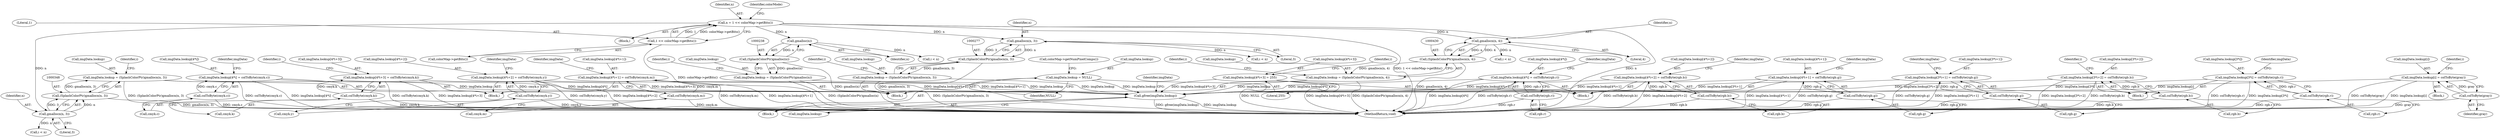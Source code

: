 digraph "0_poppler_7b2d314a61fd0e12f47c62996cb49ec0d1ba747a_10@API" {
"1000558" [label="(Call,gfree(imgData.lookup))"];
"1000454" [label="(Call,imgData.lookup[4*i] = colToByte(cmyk.c))"];
"1000462" [label="(Call,colToByte(cmyk.c))"];
"1000343" [label="(Call,imgData.lookup = (SplashColorPtr)gmallocn(n, 3))"];
"1000347" [label="(Call,(SplashColorPtr)gmallocn(n, 3))"];
"1000349" [label="(Call,gmallocn(n, 3))"];
"1000223" [label="(Call,n = 1 << colorMap->getBits())"];
"1000225" [label="(Call,1 << colorMap->getBits())"];
"1000213" [label="(Call,imgData.lookup = NULL)"];
"1000466" [label="(Call,imgData.lookup[4*i+1] = colToByte(cmyk.m))"];
"1000476" [label="(Call,colToByte(cmyk.m))"];
"1000425" [label="(Call,imgData.lookup = (SplashColorPtr)gmallocn(n, 4))"];
"1000429" [label="(Call,(SplashColorPtr)gmallocn(n, 4))"];
"1000431" [label="(Call,gmallocn(n, 4))"];
"1000327" [label="(Call,imgData.lookup[3*i+2] = colToByte(rgb.b))"];
"1000337" [label="(Call,colToByte(rgb.b))"];
"1000494" [label="(Call,imgData.lookup[4*i+3] = colToByte(cmyk.k))"];
"1000504" [label="(Call,colToByte(cmyk.k))"];
"1000372" [label="(Call,imgData.lookup[4*i] = colToByte(rgb.r))"];
"1000380" [label="(Call,colToByte(rgb.r))"];
"1000412" [label="(Call,imgData.lookup[4*i+3] = 255)"];
"1000301" [label="(Call,imgData.lookup[3*i] = colToByte(rgb.r))"];
"1000309" [label="(Call,colToByte(rgb.r))"];
"1000261" [label="(Call,imgData.lookup[i] = colToByte(gray))"];
"1000267" [label="(Call,colToByte(gray))"];
"1000272" [label="(Call,imgData.lookup = (SplashColorPtr)gmallocn(n, 3))"];
"1000276" [label="(Call,(SplashColorPtr)gmallocn(n, 3))"];
"1000278" [label="(Call,gmallocn(n, 3))"];
"1000233" [label="(Call,imgData.lookup = (SplashColorPtr)gmalloc(n))"];
"1000237" [label="(Call,(SplashColorPtr)gmalloc(n))"];
"1000239" [label="(Call,gmalloc(n))"];
"1000480" [label="(Call,imgData.lookup[4*i+2] = colToByte(cmyk.y))"];
"1000490" [label="(Call,colToByte(cmyk.y))"];
"1000313" [label="(Call,imgData.lookup[3*i+1] = colToByte(rgb.g))"];
"1000323" [label="(Call,colToByte(rgb.g))"];
"1000398" [label="(Call,imgData.lookup[4*i+2] = colToByte(rgb.b))"];
"1000408" [label="(Call,colToByte(rgb.b))"];
"1000384" [label="(Call,imgData.lookup[4*i+1] = colToByte(rgb.g))"];
"1000394" [label="(Call,colToByte(rgb.g))"];
"1000272" [label="(Call,imgData.lookup = (SplashColorPtr)gmallocn(n, 3))"];
"1000481" [label="(Call,imgData.lookup[4*i+2])"];
"1000559" [label="(Call,imgData.lookup)"];
"1000343" [label="(Call,imgData.lookup = (SplashColorPtr)gmallocn(n, 3))"];
"1000563" [label="(Identifier,imgData)"];
"1000214" [label="(Call,imgData.lookup)"];
"1000438" [label="(Call,i < n)"];
"1000262" [label="(Call,imgData.lookup[i])"];
"1000477" [label="(Call,cmyk.m)"];
"1000217" [label="(Identifier,NULL)"];
"1000380" [label="(Call,colToByte(rgb.r))"];
"1000356" [label="(Call,i < n)"];
"1000290" [label="(Block,)"];
"1000408" [label="(Call,colToByte(rgb.b))"];
"1000313" [label="(Call,imgData.lookup[3*i+1] = colToByte(rgb.g))"];
"1000351" [label="(Literal,3)"];
"1000495" [label="(Call,imgData.lookup[4*i+3])"];
"1000491" [label="(Call,cmyk.y)"];
"1000323" [label="(Call,colToByte(rgb.g))"];
"1000442" [label="(Identifier,i)"];
"1000398" [label="(Call,imgData.lookup[4*i+2] = colToByte(rgb.b))"];
"1000429" [label="(Call,(SplashColorPtr)gmallocn(n, 4))"];
"1000415" [label="(Identifier,imgData)"];
"1000558" [label="(Call,gfree(imgData.lookup))"];
"1000234" [label="(Call,imgData.lookup)"];
"1000226" [label="(Literal,1)"];
"1000268" [label="(Identifier,gray)"];
"1000395" [label="(Call,rgb.g)"];
"1000443" [label="(Block,)"];
"1000412" [label="(Call,imgData.lookup[4*i+3] = 255)"];
"1000220" [label="(Call,colorMap->getNumPixelComps())"];
"1000249" [label="(Identifier,i)"];
"1000330" [label="(Identifier,imgData)"];
"1000401" [label="(Identifier,imgData)"];
"1000237" [label="(Call,(SplashColorPtr)gmalloc(n))"];
"1000261" [label="(Call,imgData.lookup[i] = colToByte(gray))"];
"1000240" [label="(Identifier,n)"];
"1000394" [label="(Call,colToByte(rgb.g))"];
"1000504" [label="(Call,colToByte(cmyk.k))"];
"1000279" [label="(Identifier,n)"];
"1000349" [label="(Call,gmallocn(n, 3))"];
"1000361" [label="(Block,)"];
"1000433" [label="(Literal,4)"];
"1000245" [label="(Call,i < n)"];
"1000431" [label="(Call,gmallocn(n, 4))"];
"1000224" [label="(Identifier,n)"];
"1000425" [label="(Call,imgData.lookup = (SplashColorPtr)gmallocn(n, 4))"];
"1000302" [label="(Call,imgData.lookup[3*i])"];
"1000454" [label="(Call,imgData.lookup[4*i] = colToByte(cmyk.c))"];
"1000384" [label="(Call,imgData.lookup[4*i+1] = colToByte(rgb.g))"];
"1000463" [label="(Call,cmyk.c)"];
"1000327" [label="(Call,imgData.lookup[3*i+2] = colToByte(rgb.b))"];
"1000469" [label="(Identifier,imgData)"];
"1000497" [label="(Identifier,imgData)"];
"1000239" [label="(Call,gmalloc(n))"];
"1000354" [label="(Identifier,i)"];
"1000426" [label="(Call,imgData.lookup)"];
"1000278" [label="(Call,gmallocn(n, 3))"];
"1000309" [label="(Call,colToByte(rgb.r))"];
"1000467" [label="(Call,imgData.lookup[4*i+1])"];
"1000324" [label="(Call,rgb.g)"];
"1000301" [label="(Call,imgData.lookup[3*i] = colToByte(rgb.r))"];
"1000490" [label="(Call,colToByte(cmyk.y))"];
"1000276" [label="(Call,(SplashColorPtr)gmallocn(n, 3))"];
"1000227" [label="(Call,colorMap->getBits())"];
"1000494" [label="(Call,imgData.lookup[4*i+3] = colToByte(cmyk.k))"];
"1000436" [label="(Identifier,i)"];
"1000243" [label="(Identifier,i)"];
"1000462" [label="(Call,colToByte(cmyk.c))"];
"1000566" [label="(MethodReturn,void)"];
"1000422" [label="(Literal,255)"];
"1000273" [label="(Call,imgData.lookup)"];
"1000338" [label="(Call,rgb.b)"];
"1000344" [label="(Call,imgData.lookup)"];
"1000316" [label="(Identifier,imgData)"];
"1000223" [label="(Call,n = 1 << colorMap->getBits())"];
"1000372" [label="(Call,imgData.lookup[4*i] = colToByte(rgb.r))"];
"1000109" [label="(Block,)"];
"1000225" [label="(Call,1 << colorMap->getBits())"];
"1000476" [label="(Call,colToByte(cmyk.m))"];
"1000483" [label="(Identifier,imgData)"];
"1000222" [label="(Block,)"];
"1000360" [label="(Identifier,i)"];
"1000505" [label="(Call,cmyk.k)"];
"1000280" [label="(Literal,3)"];
"1000480" [label="(Call,imgData.lookup[4*i+2] = colToByte(cmyk.y))"];
"1000387" [label="(Identifier,imgData)"];
"1000413" [label="(Call,imgData.lookup[4*i+3])"];
"1000347" [label="(Call,(SplashColorPtr)gmallocn(n, 3))"];
"1000373" [label="(Call,imgData.lookup[4*i])"];
"1000233" [label="(Call,imgData.lookup = (SplashColorPtr)gmalloc(n))"];
"1000381" [label="(Call,rgb.r)"];
"1000289" [label="(Identifier,i)"];
"1000230" [label="(Block,)"];
"1000213" [label="(Call,imgData.lookup = NULL)"];
"1000229" [label="(Identifier,colorMode)"];
"1000455" [label="(Call,imgData.lookup[4*i])"];
"1000285" [label="(Call,i < n)"];
"1000399" [label="(Call,imgData.lookup[4*i+2])"];
"1000385" [label="(Call,imgData.lookup[4*i+1])"];
"1000267" [label="(Call,colToByte(gray))"];
"1000466" [label="(Call,imgData.lookup[4*i+1] = colToByte(cmyk.m))"];
"1000432" [label="(Identifier,n)"];
"1000310" [label="(Call,rgb.r)"];
"1000283" [label="(Identifier,i)"];
"1000314" [label="(Call,imgData.lookup[3*i+1])"];
"1000350" [label="(Identifier,n)"];
"1000250" [label="(Block,)"];
"1000328" [label="(Call,imgData.lookup[3*i+2])"];
"1000337" [label="(Call,colToByte(rgb.b))"];
"1000409" [label="(Call,rgb.b)"];
"1000558" -> "1000109"  [label="AST: "];
"1000558" -> "1000559"  [label="CFG: "];
"1000559" -> "1000558"  [label="AST: "];
"1000563" -> "1000558"  [label="CFG: "];
"1000558" -> "1000566"  [label="DDG: gfree(imgData.lookup)"];
"1000558" -> "1000566"  [label="DDG: imgData.lookup"];
"1000454" -> "1000558"  [label="DDG: imgData.lookup[4*i]"];
"1000343" -> "1000558"  [label="DDG: imgData.lookup"];
"1000213" -> "1000558"  [label="DDG: imgData.lookup"];
"1000466" -> "1000558"  [label="DDG: imgData.lookup[4*i+1]"];
"1000425" -> "1000558"  [label="DDG: imgData.lookup"];
"1000327" -> "1000558"  [label="DDG: imgData.lookup[3*i+2]"];
"1000494" -> "1000558"  [label="DDG: imgData.lookup[4*i+3]"];
"1000372" -> "1000558"  [label="DDG: imgData.lookup[4*i]"];
"1000412" -> "1000558"  [label="DDG: imgData.lookup[4*i+3]"];
"1000301" -> "1000558"  [label="DDG: imgData.lookup[3*i]"];
"1000261" -> "1000558"  [label="DDG: imgData.lookup[i]"];
"1000272" -> "1000558"  [label="DDG: imgData.lookup"];
"1000233" -> "1000558"  [label="DDG: imgData.lookup"];
"1000480" -> "1000558"  [label="DDG: imgData.lookup[4*i+2]"];
"1000313" -> "1000558"  [label="DDG: imgData.lookup[3*i+1]"];
"1000398" -> "1000558"  [label="DDG: imgData.lookup[4*i+2]"];
"1000384" -> "1000558"  [label="DDG: imgData.lookup[4*i+1]"];
"1000454" -> "1000443"  [label="AST: "];
"1000454" -> "1000462"  [label="CFG: "];
"1000455" -> "1000454"  [label="AST: "];
"1000462" -> "1000454"  [label="AST: "];
"1000469" -> "1000454"  [label="CFG: "];
"1000454" -> "1000566"  [label="DDG: imgData.lookup[4*i]"];
"1000454" -> "1000566"  [label="DDG: colToByte(cmyk.c)"];
"1000462" -> "1000454"  [label="DDG: cmyk.c"];
"1000462" -> "1000463"  [label="CFG: "];
"1000463" -> "1000462"  [label="AST: "];
"1000462" -> "1000566"  [label="DDG: cmyk.c"];
"1000343" -> "1000230"  [label="AST: "];
"1000343" -> "1000347"  [label="CFG: "];
"1000344" -> "1000343"  [label="AST: "];
"1000347" -> "1000343"  [label="AST: "];
"1000354" -> "1000343"  [label="CFG: "];
"1000343" -> "1000566"  [label="DDG: (SplashColorPtr)gmallocn(n, 3)"];
"1000347" -> "1000343"  [label="DDG: gmallocn(n, 3)"];
"1000347" -> "1000349"  [label="CFG: "];
"1000348" -> "1000347"  [label="AST: "];
"1000349" -> "1000347"  [label="AST: "];
"1000347" -> "1000566"  [label="DDG: gmallocn(n, 3)"];
"1000349" -> "1000347"  [label="DDG: n"];
"1000349" -> "1000347"  [label="DDG: 3"];
"1000349" -> "1000351"  [label="CFG: "];
"1000350" -> "1000349"  [label="AST: "];
"1000351" -> "1000349"  [label="AST: "];
"1000223" -> "1000349"  [label="DDG: n"];
"1000349" -> "1000356"  [label="DDG: n"];
"1000223" -> "1000222"  [label="AST: "];
"1000223" -> "1000225"  [label="CFG: "];
"1000224" -> "1000223"  [label="AST: "];
"1000225" -> "1000223"  [label="AST: "];
"1000229" -> "1000223"  [label="CFG: "];
"1000223" -> "1000566"  [label="DDG: 1 << colorMap->getBits()"];
"1000223" -> "1000566"  [label="DDG: n"];
"1000225" -> "1000223"  [label="DDG: 1"];
"1000225" -> "1000223"  [label="DDG: colorMap->getBits()"];
"1000223" -> "1000239"  [label="DDG: n"];
"1000223" -> "1000278"  [label="DDG: n"];
"1000223" -> "1000431"  [label="DDG: n"];
"1000225" -> "1000227"  [label="CFG: "];
"1000226" -> "1000225"  [label="AST: "];
"1000227" -> "1000225"  [label="AST: "];
"1000225" -> "1000566"  [label="DDG: colorMap->getBits()"];
"1000213" -> "1000109"  [label="AST: "];
"1000213" -> "1000217"  [label="CFG: "];
"1000214" -> "1000213"  [label="AST: "];
"1000217" -> "1000213"  [label="AST: "];
"1000220" -> "1000213"  [label="CFG: "];
"1000213" -> "1000566"  [label="DDG: NULL"];
"1000466" -> "1000443"  [label="AST: "];
"1000466" -> "1000476"  [label="CFG: "];
"1000467" -> "1000466"  [label="AST: "];
"1000476" -> "1000466"  [label="AST: "];
"1000483" -> "1000466"  [label="CFG: "];
"1000466" -> "1000566"  [label="DDG: imgData.lookup[4*i+1]"];
"1000466" -> "1000566"  [label="DDG: colToByte(cmyk.m)"];
"1000476" -> "1000466"  [label="DDG: cmyk.m"];
"1000476" -> "1000477"  [label="CFG: "];
"1000477" -> "1000476"  [label="AST: "];
"1000476" -> "1000566"  [label="DDG: cmyk.m"];
"1000425" -> "1000230"  [label="AST: "];
"1000425" -> "1000429"  [label="CFG: "];
"1000426" -> "1000425"  [label="AST: "];
"1000429" -> "1000425"  [label="AST: "];
"1000436" -> "1000425"  [label="CFG: "];
"1000425" -> "1000566"  [label="DDG: (SplashColorPtr)gmallocn(n, 4)"];
"1000429" -> "1000425"  [label="DDG: gmallocn(n, 4)"];
"1000429" -> "1000431"  [label="CFG: "];
"1000430" -> "1000429"  [label="AST: "];
"1000431" -> "1000429"  [label="AST: "];
"1000429" -> "1000566"  [label="DDG: gmallocn(n, 4)"];
"1000431" -> "1000429"  [label="DDG: n"];
"1000431" -> "1000429"  [label="DDG: 4"];
"1000431" -> "1000433"  [label="CFG: "];
"1000432" -> "1000431"  [label="AST: "];
"1000433" -> "1000431"  [label="AST: "];
"1000431" -> "1000438"  [label="DDG: n"];
"1000327" -> "1000290"  [label="AST: "];
"1000327" -> "1000337"  [label="CFG: "];
"1000328" -> "1000327"  [label="AST: "];
"1000337" -> "1000327"  [label="AST: "];
"1000289" -> "1000327"  [label="CFG: "];
"1000327" -> "1000566"  [label="DDG: imgData.lookup[3*i+2]"];
"1000327" -> "1000566"  [label="DDG: colToByte(rgb.b)"];
"1000337" -> "1000327"  [label="DDG: rgb.b"];
"1000337" -> "1000338"  [label="CFG: "];
"1000338" -> "1000337"  [label="AST: "];
"1000337" -> "1000566"  [label="DDG: rgb.b"];
"1000494" -> "1000443"  [label="AST: "];
"1000494" -> "1000504"  [label="CFG: "];
"1000495" -> "1000494"  [label="AST: "];
"1000504" -> "1000494"  [label="AST: "];
"1000442" -> "1000494"  [label="CFG: "];
"1000494" -> "1000566"  [label="DDG: imgData.lookup[4*i+3]"];
"1000494" -> "1000566"  [label="DDG: colToByte(cmyk.k)"];
"1000504" -> "1000494"  [label="DDG: cmyk.k"];
"1000504" -> "1000505"  [label="CFG: "];
"1000505" -> "1000504"  [label="AST: "];
"1000504" -> "1000566"  [label="DDG: cmyk.k"];
"1000372" -> "1000361"  [label="AST: "];
"1000372" -> "1000380"  [label="CFG: "];
"1000373" -> "1000372"  [label="AST: "];
"1000380" -> "1000372"  [label="AST: "];
"1000387" -> "1000372"  [label="CFG: "];
"1000372" -> "1000566"  [label="DDG: colToByte(rgb.r)"];
"1000372" -> "1000566"  [label="DDG: imgData.lookup[4*i]"];
"1000380" -> "1000372"  [label="DDG: rgb.r"];
"1000380" -> "1000381"  [label="CFG: "];
"1000381" -> "1000380"  [label="AST: "];
"1000380" -> "1000566"  [label="DDG: rgb.r"];
"1000412" -> "1000361"  [label="AST: "];
"1000412" -> "1000422"  [label="CFG: "];
"1000413" -> "1000412"  [label="AST: "];
"1000422" -> "1000412"  [label="AST: "];
"1000360" -> "1000412"  [label="CFG: "];
"1000412" -> "1000566"  [label="DDG: imgData.lookup[4*i+3]"];
"1000301" -> "1000290"  [label="AST: "];
"1000301" -> "1000309"  [label="CFG: "];
"1000302" -> "1000301"  [label="AST: "];
"1000309" -> "1000301"  [label="AST: "];
"1000316" -> "1000301"  [label="CFG: "];
"1000301" -> "1000566"  [label="DDG: colToByte(rgb.r)"];
"1000301" -> "1000566"  [label="DDG: imgData.lookup[3*i]"];
"1000309" -> "1000301"  [label="DDG: rgb.r"];
"1000309" -> "1000310"  [label="CFG: "];
"1000310" -> "1000309"  [label="AST: "];
"1000309" -> "1000566"  [label="DDG: rgb.r"];
"1000261" -> "1000250"  [label="AST: "];
"1000261" -> "1000267"  [label="CFG: "];
"1000262" -> "1000261"  [label="AST: "];
"1000267" -> "1000261"  [label="AST: "];
"1000249" -> "1000261"  [label="CFG: "];
"1000261" -> "1000566"  [label="DDG: colToByte(gray)"];
"1000261" -> "1000566"  [label="DDG: imgData.lookup[i]"];
"1000267" -> "1000261"  [label="DDG: gray"];
"1000267" -> "1000268"  [label="CFG: "];
"1000268" -> "1000267"  [label="AST: "];
"1000267" -> "1000566"  [label="DDG: gray"];
"1000272" -> "1000230"  [label="AST: "];
"1000272" -> "1000276"  [label="CFG: "];
"1000273" -> "1000272"  [label="AST: "];
"1000276" -> "1000272"  [label="AST: "];
"1000283" -> "1000272"  [label="CFG: "];
"1000272" -> "1000566"  [label="DDG: (SplashColorPtr)gmallocn(n, 3)"];
"1000276" -> "1000272"  [label="DDG: gmallocn(n, 3)"];
"1000276" -> "1000278"  [label="CFG: "];
"1000277" -> "1000276"  [label="AST: "];
"1000278" -> "1000276"  [label="AST: "];
"1000276" -> "1000566"  [label="DDG: gmallocn(n, 3)"];
"1000278" -> "1000276"  [label="DDG: n"];
"1000278" -> "1000276"  [label="DDG: 3"];
"1000278" -> "1000280"  [label="CFG: "];
"1000279" -> "1000278"  [label="AST: "];
"1000280" -> "1000278"  [label="AST: "];
"1000278" -> "1000285"  [label="DDG: n"];
"1000233" -> "1000230"  [label="AST: "];
"1000233" -> "1000237"  [label="CFG: "];
"1000234" -> "1000233"  [label="AST: "];
"1000237" -> "1000233"  [label="AST: "];
"1000243" -> "1000233"  [label="CFG: "];
"1000233" -> "1000566"  [label="DDG: (SplashColorPtr)gmalloc(n)"];
"1000237" -> "1000233"  [label="DDG: gmalloc(n)"];
"1000237" -> "1000239"  [label="CFG: "];
"1000238" -> "1000237"  [label="AST: "];
"1000239" -> "1000237"  [label="AST: "];
"1000237" -> "1000566"  [label="DDG: gmalloc(n)"];
"1000239" -> "1000237"  [label="DDG: n"];
"1000239" -> "1000240"  [label="CFG: "];
"1000240" -> "1000239"  [label="AST: "];
"1000239" -> "1000245"  [label="DDG: n"];
"1000480" -> "1000443"  [label="AST: "];
"1000480" -> "1000490"  [label="CFG: "];
"1000481" -> "1000480"  [label="AST: "];
"1000490" -> "1000480"  [label="AST: "];
"1000497" -> "1000480"  [label="CFG: "];
"1000480" -> "1000566"  [label="DDG: colToByte(cmyk.y)"];
"1000480" -> "1000566"  [label="DDG: imgData.lookup[4*i+2]"];
"1000490" -> "1000480"  [label="DDG: cmyk.y"];
"1000490" -> "1000491"  [label="CFG: "];
"1000491" -> "1000490"  [label="AST: "];
"1000490" -> "1000566"  [label="DDG: cmyk.y"];
"1000313" -> "1000290"  [label="AST: "];
"1000313" -> "1000323"  [label="CFG: "];
"1000314" -> "1000313"  [label="AST: "];
"1000323" -> "1000313"  [label="AST: "];
"1000330" -> "1000313"  [label="CFG: "];
"1000313" -> "1000566"  [label="DDG: colToByte(rgb.g)"];
"1000313" -> "1000566"  [label="DDG: imgData.lookup[3*i+1]"];
"1000323" -> "1000313"  [label="DDG: rgb.g"];
"1000323" -> "1000324"  [label="CFG: "];
"1000324" -> "1000323"  [label="AST: "];
"1000323" -> "1000566"  [label="DDG: rgb.g"];
"1000398" -> "1000361"  [label="AST: "];
"1000398" -> "1000408"  [label="CFG: "];
"1000399" -> "1000398"  [label="AST: "];
"1000408" -> "1000398"  [label="AST: "];
"1000415" -> "1000398"  [label="CFG: "];
"1000398" -> "1000566"  [label="DDG: colToByte(rgb.b)"];
"1000398" -> "1000566"  [label="DDG: imgData.lookup[4*i+2]"];
"1000408" -> "1000398"  [label="DDG: rgb.b"];
"1000408" -> "1000409"  [label="CFG: "];
"1000409" -> "1000408"  [label="AST: "];
"1000408" -> "1000566"  [label="DDG: rgb.b"];
"1000384" -> "1000361"  [label="AST: "];
"1000384" -> "1000394"  [label="CFG: "];
"1000385" -> "1000384"  [label="AST: "];
"1000394" -> "1000384"  [label="AST: "];
"1000401" -> "1000384"  [label="CFG: "];
"1000384" -> "1000566"  [label="DDG: colToByte(rgb.g)"];
"1000384" -> "1000566"  [label="DDG: imgData.lookup[4*i+1]"];
"1000394" -> "1000384"  [label="DDG: rgb.g"];
"1000394" -> "1000395"  [label="CFG: "];
"1000395" -> "1000394"  [label="AST: "];
"1000394" -> "1000566"  [label="DDG: rgb.g"];
}
